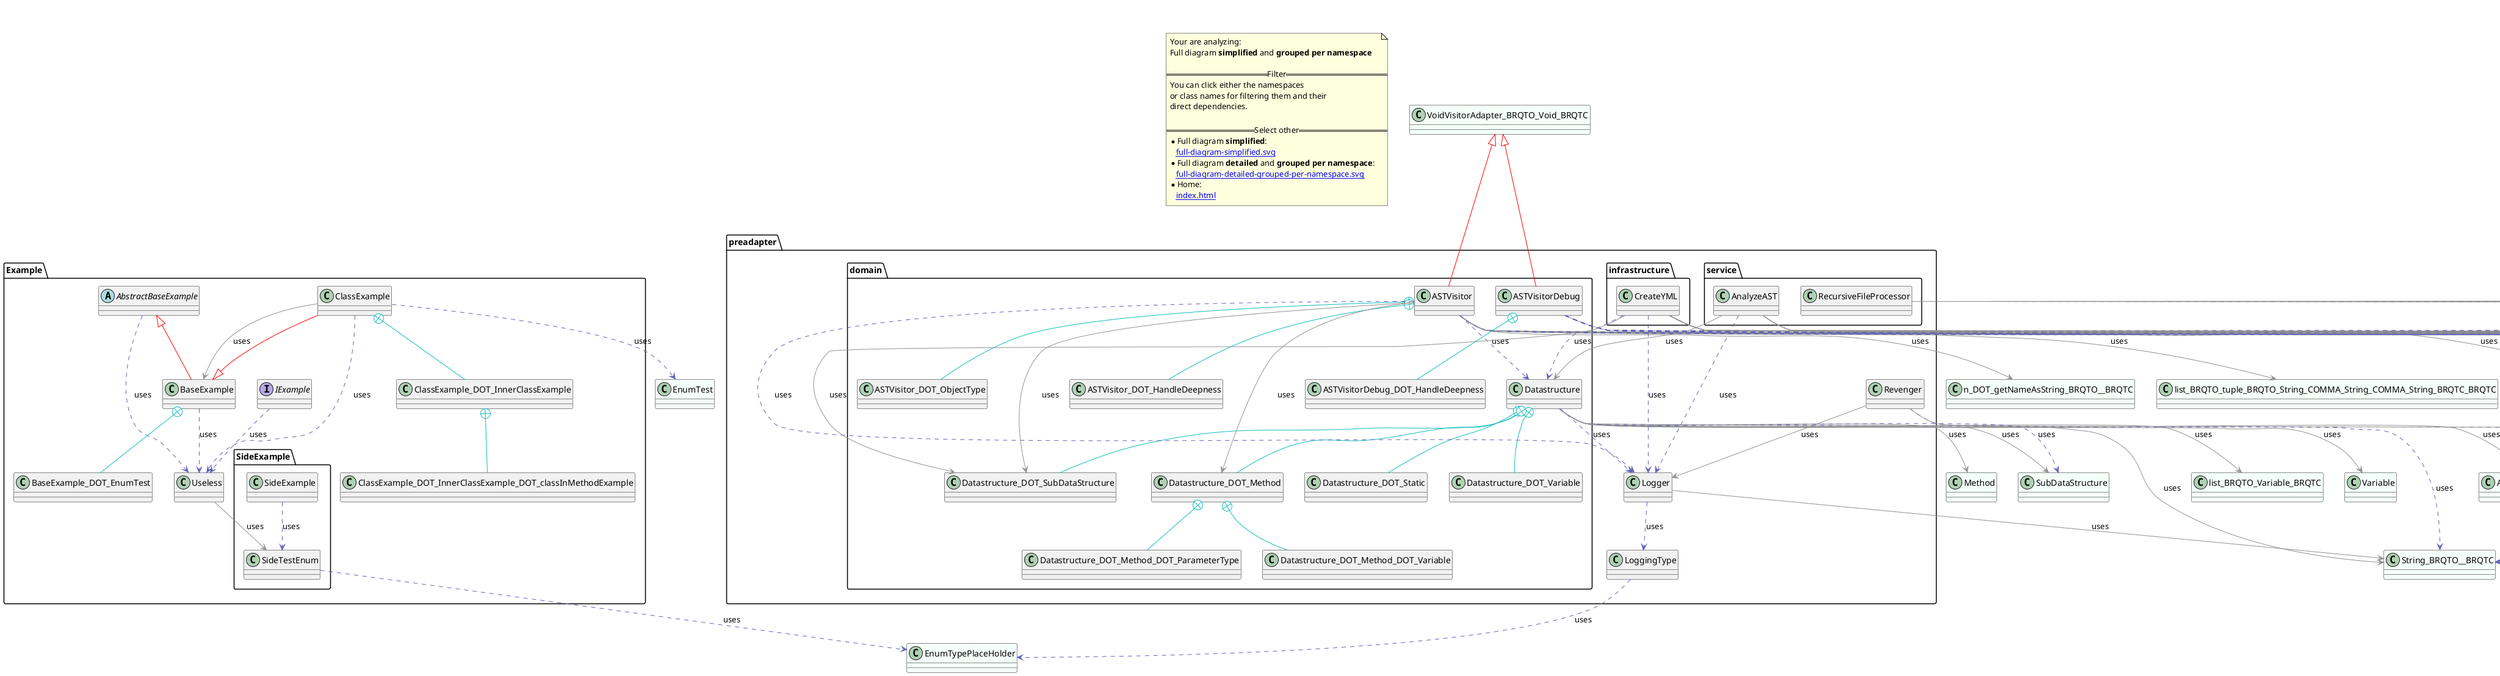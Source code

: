 @startuml
title <size:20>Full diagram **simplified** and **grouped per namespace**</size>
note "Your are analyzing:\nFull diagram **simplified** and **grouped per namespace**\n\n==Filter==\nYou can click either the namespaces \nor class names for filtering them and their\ndirect dependencies.\n\n==Select other==\n* Full diagram **simplified**:\n   [[full-diagram-simplified.svg]]\n* Full diagram **detailed** and **grouped per namespace**:\n   [[full-diagram-detailed-grouped-per-namespace.svg]]\n* Home:\n   [[index.html]]" as FloatingNote
class EnumTest [[EnumTest-diagram-simplified-grouped-per-namespace.svg]] #MintCream {
}
class EnumTypePlaceHolder [[EnumTypePlaceHolder-diagram-simplified-grouped-per-namespace.svg]] #MintCream {
}
class String_BRQTO__BRQTC [[String_BRQTO__BRQTC-diagram-simplified-grouped-per-namespace.svg]] #MintCream {
}
class AnalyzeAST_BRQTO__BRQTC [[AnalyzeAST_BRQTO__BRQTC-diagram-simplified-grouped-per-namespace.svg]] #MintCream {
}
class list_BRQTO_Variable_BRQTC [[list_BRQTO_Variable_BRQTC-diagram-simplified-grouped-per-namespace.svg]] #MintCream {
}
class Variable [[Variable-diagram-simplified-grouped-per-namespace.svg]] #MintCream {
}
class Method [[Method-diagram-simplified-grouped-per-namespace.svg]] #MintCream {
}
class SubDataStructure [[SubDataStructure-diagram-simplified-grouped-per-namespace.svg]] #MintCream {
}
class list_BRQTO_String_BRQTC [[list_BRQTO_String_BRQTC-diagram-simplified-grouped-per-namespace.svg]] #MintCream {
}
class VoidVisitorAdapter_BRQTO_Void_BRQTC [[VoidVisitorAdapter_BRQTO_Void_BRQTC-diagram-simplified-grouped-per-namespace.svg]] #MintCream {
}
class HandleDeepness [[HandleDeepness-diagram-simplified-grouped-per-namespace.svg]] #MintCream {
}
class ClassOrInterfaceDeclaration [[ClassOrInterfaceDeclaration-diagram-simplified-grouped-per-namespace.svg]] #MintCream {
}
class MethodDeclaration [[MethodDeclaration-diagram-simplified-grouped-per-namespace.svg]] #MintCream {
}
class Void [[Void-diagram-simplified-grouped-per-namespace.svg]] #MintCream {
}
class list_BRQTO_tuple_BRQTO_String_COMMA_String_COMMA_String_BRQTC_BRQTC [[list_BRQTO_tuple_BRQTO_String_COMMA_String_COMMA_String_BRQTC_BRQTC-diagram-simplified-grouped-per-namespace.svg]] #MintCream {
}
class Optional_DOT_empty [[Optional_DOT_empty-diagram-simplified-grouped-per-namespace.svg]] #MintCream {
}
class VariableDeclarator [[VariableDeclarator-diagram-simplified-grouped-per-namespace.svg]] #MintCream {
}
class n_DOT_getNameAsString_BRQTO__BRQTC [[n_DOT_getNameAsString_BRQTO__BRQTC-diagram-simplified-grouped-per-namespace.svg]] #MintCream {
}
class n_DOT_getTypeAsString_BRQTO__BRQTC [[n_DOT_getTypeAsString_BRQTO__BRQTC-diagram-simplified-grouped-per-namespace.svg]] #MintCream {
}
class n_DOT_getInitializer_BRQTO__BRQTC_DOT_toString_BRQTO__BRQTC [[n_DOT_getInitializer_BRQTO__BRQTC_DOT_toString_BRQTO__BRQTC-diagram-simplified-grouped-per-namespace.svg]] #MintCream {
}
class FieldDeclaration [[FieldDeclaration-diagram-simplified-grouped-per-namespace.svg]] #MintCream {
}
class PackageDeclaration [[PackageDeclaration-diagram-simplified-grouped-per-namespace.svg]] #MintCream {
}
class ImportDeclaration [[ImportDeclaration-diagram-simplified-grouped-per-namespace.svg]] #MintCream {
}
class EnumConstantDeclaration [[EnumConstantDeclaration-diagram-simplified-grouped-per-namespace.svg]] #MintCream {
}
class EnumDeclaration [[EnumDeclaration-diagram-simplified-grouped-per-namespace.svg]] #MintCream {
}
class CompilationUnit [[CompilationUnit-diagram-simplified-grouped-per-namespace.svg]] #MintCream {
}
class PrintStream [[PrintStream-diagram-simplified-grouped-per-namespace.svg]] #MintCream {
}
class AnnotationDeclaration [[AnnotationDeclaration-diagram-simplified-grouped-per-namespace.svg]] #MintCream {
}
class AnnotationMemberDeclaration [[AnnotationMemberDeclaration-diagram-simplified-grouped-per-namespace.svg]] #MintCream {
}
class ArrayAccessExpr [[ArrayAccessExpr-diagram-simplified-grouped-per-namespace.svg]] #MintCream {
}
class ArrayCreationExpr [[ArrayCreationExpr-diagram-simplified-grouped-per-namespace.svg]] #MintCream {
}
class ArrayCreationLevel [[ArrayCreationLevel-diagram-simplified-grouped-per-namespace.svg]] #MintCream {
}
class ArrayInitializerExpr [[ArrayInitializerExpr-diagram-simplified-grouped-per-namespace.svg]] #MintCream {
}
class ArrayType [[ArrayType-diagram-simplified-grouped-per-namespace.svg]] #MintCream {
}
class AssertStmt [[AssertStmt-diagram-simplified-grouped-per-namespace.svg]] #MintCream {
}
class AssignExpr [[AssignExpr-diagram-simplified-grouped-per-namespace.svg]] #MintCream {
}
class BinaryExpr [[BinaryExpr-diagram-simplified-grouped-per-namespace.svg]] #MintCream {
}
class BlockComment [[BlockComment-diagram-simplified-grouped-per-namespace.svg]] #MintCream {
}
class BlockStmt [[BlockStmt-diagram-simplified-grouped-per-namespace.svg]] #MintCream {
}
class BooleanLiteralExpr [[BooleanLiteralExpr-diagram-simplified-grouped-per-namespace.svg]] #MintCream {
}
class BreakStmt [[BreakStmt-diagram-simplified-grouped-per-namespace.svg]] #MintCream {
}
class CastExpr [[CastExpr-diagram-simplified-grouped-per-namespace.svg]] #MintCream {
}
class CatchClause [[CatchClause-diagram-simplified-grouped-per-namespace.svg]] #MintCream {
}
class CharLiteralExpr [[CharLiteralExpr-diagram-simplified-grouped-per-namespace.svg]] #MintCream {
}
class ClassExpr [[ClassExpr-diagram-simplified-grouped-per-namespace.svg]] #MintCream {
}
class ClassOrInterfaceType [[ClassOrInterfaceType-diagram-simplified-grouped-per-namespace.svg]] #MintCream {
}
class ConditionalExpr [[ConditionalExpr-diagram-simplified-grouped-per-namespace.svg]] #MintCream {
}
class ConstructorDeclaration [[ConstructorDeclaration-diagram-simplified-grouped-per-namespace.svg]] #MintCream {
}
class ContinueStmt [[ContinueStmt-diagram-simplified-grouped-per-namespace.svg]] #MintCream {
}
class DoStmt [[DoStmt-diagram-simplified-grouped-per-namespace.svg]] #MintCream {
}
class DoubleLiteralExpr [[DoubleLiteralExpr-diagram-simplified-grouped-per-namespace.svg]] #MintCream {
}
class EmptyStmt [[EmptyStmt-diagram-simplified-grouped-per-namespace.svg]] #MintCream {
}
class EnclosedExpr [[EnclosedExpr-diagram-simplified-grouped-per-namespace.svg]] #MintCream {
}
class ExplicitConstructorInvocationStmt [[ExplicitConstructorInvocationStmt-diagram-simplified-grouped-per-namespace.svg]] #MintCream {
}
class ExpressionStmt [[ExpressionStmt-diagram-simplified-grouped-per-namespace.svg]] #MintCream {
}
class FieldAccessExpr [[FieldAccessExpr-diagram-simplified-grouped-per-namespace.svg]] #MintCream {
}
class ForEachStmt [[ForEachStmt-diagram-simplified-grouped-per-namespace.svg]] #MintCream {
}
class ForStmt [[ForStmt-diagram-simplified-grouped-per-namespace.svg]] #MintCream {
}
class IfStmt [[IfStmt-diagram-simplified-grouped-per-namespace.svg]] #MintCream {
}
class InitializerDeclaration [[InitializerDeclaration-diagram-simplified-grouped-per-namespace.svg]] #MintCream {
}
class InstanceOfExpr [[InstanceOfExpr-diagram-simplified-grouped-per-namespace.svg]] #MintCream {
}
class IntegerLiteralExpr [[IntegerLiteralExpr-diagram-simplified-grouped-per-namespace.svg]] #MintCream {
}
class IntersectionType [[IntersectionType-diagram-simplified-grouped-per-namespace.svg]] #MintCream {
}
class JavadocComment [[JavadocComment-diagram-simplified-grouped-per-namespace.svg]] #MintCream {
}
class LabeledStmt [[LabeledStmt-diagram-simplified-grouped-per-namespace.svg]] #MintCream {
}
class LambdaExpr [[LambdaExpr-diagram-simplified-grouped-per-namespace.svg]] #MintCream {
}
class LineComment [[LineComment-diagram-simplified-grouped-per-namespace.svg]] #MintCream {
}
class LocalClassDeclarationStmt [[LocalClassDeclarationStmt-diagram-simplified-grouped-per-namespace.svg]] #MintCream {
}
class LongLiteralExpr [[LongLiteralExpr-diagram-simplified-grouped-per-namespace.svg]] #MintCream {
}
class MarkerAnnotationExpr [[MarkerAnnotationExpr-diagram-simplified-grouped-per-namespace.svg]] #MintCream {
}
class MemberValuetuple [[MemberValuetuple-diagram-simplified-grouped-per-namespace.svg]] #MintCream {
}
class MethodCallExpr [[MethodCallExpr-diagram-simplified-grouped-per-namespace.svg]] #MintCream {
}
class MethodReferenceExpr [[MethodReferenceExpr-diagram-simplified-grouped-per-namespace.svg]] #MintCream {
}
class ModuleDeclaration [[ModuleDeclaration-diagram-simplified-grouped-per-namespace.svg]] #MintCream {
}
class ModuleExportsDirective [[ModuleExportsDirective-diagram-simplified-grouped-per-namespace.svg]] #MintCream {
}
class ModuleOpensDirective [[ModuleOpensDirective-diagram-simplified-grouped-per-namespace.svg]] #MintCream {
}
class ModuleProvidesDirective [[ModuleProvidesDirective-diagram-simplified-grouped-per-namespace.svg]] #MintCream {
}
class ModuleRequiresDirective [[ModuleRequiresDirective-diagram-simplified-grouped-per-namespace.svg]] #MintCream {
}
class ModuleUsesDirective [[ModuleUsesDirective-diagram-simplified-grouped-per-namespace.svg]] #MintCream {
}
class Name [[Name-diagram-simplified-grouped-per-namespace.svg]] #MintCream {
}
class NameExpr [[NameExpr-diagram-simplified-grouped-per-namespace.svg]] #MintCream {
}
class Nodelist [[Nodelist-diagram-simplified-grouped-per-namespace.svg]] #MintCream {
}
class NormalAnnotationExpr [[NormalAnnotationExpr-diagram-simplified-grouped-per-namespace.svg]] #MintCream {
}
class NullLiteralExpr [[NullLiteralExpr-diagram-simplified-grouped-per-namespace.svg]] #MintCream {
}
class ObjectCreationExpr [[ObjectCreationExpr-diagram-simplified-grouped-per-namespace.svg]] #MintCream {
}
class Parameter [[Parameter-diagram-simplified-grouped-per-namespace.svg]] #MintCream {
}
class PrimitiveType [[PrimitiveType-diagram-simplified-grouped-per-namespace.svg]] #MintCream {
}
class ReturnStmt [[ReturnStmt-diagram-simplified-grouped-per-namespace.svg]] #MintCream {
}
class SimpleName [[SimpleName-diagram-simplified-grouped-per-namespace.svg]] #MintCream {
}
class SingleMemberAnnotationExpr [[SingleMemberAnnotationExpr-diagram-simplified-grouped-per-namespace.svg]] #MintCream {
}
class StringLiteralExpr [[StringLiteralExpr-diagram-simplified-grouped-per-namespace.svg]] #MintCream {
}
class SuperExpr [[SuperExpr-diagram-simplified-grouped-per-namespace.svg]] #MintCream {
}
class SwitchEntry [[SwitchEntry-diagram-simplified-grouped-per-namespace.svg]] #MintCream {
}
class SwitchStmt [[SwitchStmt-diagram-simplified-grouped-per-namespace.svg]] #MintCream {
}
class SynchronizedStmt [[SynchronizedStmt-diagram-simplified-grouped-per-namespace.svg]] #MintCream {
}
class ThisExpr [[ThisExpr-diagram-simplified-grouped-per-namespace.svg]] #MintCream {
}
class ThrowStmt [[ThrowStmt-diagram-simplified-grouped-per-namespace.svg]] #MintCream {
}
class TryStmt [[TryStmt-diagram-simplified-grouped-per-namespace.svg]] #MintCream {
}
class TypeExpr [[TypeExpr-diagram-simplified-grouped-per-namespace.svg]] #MintCream {
}
class TypeParameter [[TypeParameter-diagram-simplified-grouped-per-namespace.svg]] #MintCream {
}
class UnaryExpr [[UnaryExpr-diagram-simplified-grouped-per-namespace.svg]] #MintCream {
}
class UnionType [[UnionType-diagram-simplified-grouped-per-namespace.svg]] #MintCream {
}
class UnknownType [[UnknownType-diagram-simplified-grouped-per-namespace.svg]] #MintCream {
}
class UnparsableStmt [[UnparsableStmt-diagram-simplified-grouped-per-namespace.svg]] #MintCream {
}
class VariableDeclarationExpr [[VariableDeclarationExpr-diagram-simplified-grouped-per-namespace.svg]] #MintCream {
}
class VoidType [[VoidType-diagram-simplified-grouped-per-namespace.svg]] #MintCream {
}
class WhileStmt [[WhileStmt-diagram-simplified-grouped-per-namespace.svg]] #MintCream {
}
class WildcardType [[WildcardType-diagram-simplified-grouped-per-namespace.svg]] #MintCream {
}
class DumperOptions.FlowStyle [[DumperOptions.FlowStyle-diagram-simplified-grouped-per-namespace.svg]] #MintCream {
}
class Mark [[Mark-diagram-simplified-grouped-per-namespace.svg]] #MintCream {
}
class dictpingNode [[dictpingNode-diagram-simplified-grouped-per-namespace.svg]] #MintCream {
}
class SequenceNode [[SequenceNode-diagram-simplified-grouped-per-namespace.svg]] #MintCream {
}
class dictpingNode_BRQTO_Tag_DOT_MAP_COMMA__SPC_Arraylist_BRQTO__BRQTC_BRQTO__BRQTC_COMMA__SPC_dummperOptions_BRQTC [[dictpingNode_BRQTO_Tag_DOT_MAP_COMMA__SPC_Arraylist_BRQTO__BRQTC_BRQTO__BRQTC_COMMA__SPC_dummperOptions_BRQTC-diagram-simplified-grouped-per-namespace.svg]] #MintCream {
}
class SequenceNode_BRQTO_Tag_DOT_SEQ_COMMA__SPC_Arraylist_BRQTO__BRQTC_BRQTO__BRQTC_COMMA__SPC_dummperOptions_BRQTC [[SequenceNode_BRQTO_Tag_DOT_SEQ_COMMA__SPC_Arraylist_BRQTO__BRQTC_BRQTO__BRQTC_COMMA__SPC_dummperOptions_BRQTC-diagram-simplified-grouped-per-namespace.svg]] #MintCream {
}
class Yaml [[Yaml-diagram-simplified-grouped-per-namespace.svg]] #MintCream {
}
class PrintWriter [[PrintWriter-diagram-simplified-grouped-per-namespace.svg]] #MintCream {
}
class RecursiveFileProcessor_BRQTO__BRQTC [[RecursiveFileProcessor_BRQTO__BRQTC-diagram-simplified-grouped-per-namespace.svg]] #MintCream {
}
class DirectoryStream_BRQTO_Path_BRQTC [[DirectoryStream_BRQTO_Path_BRQTC-diagram-simplified-grouped-per-namespace.svg]] #MintCream {
}
class Path [[Path-diagram-simplified-grouped-per-namespace.svg]] #MintCream {
}
' Closing all previous_sub_namespace_list namespace None because file analysis is finished.
namespace Example [[Example-diagram-simplified-grouped-per-namespace.svg]] {
class Example.ClassExample [[Example.ClassExample-diagram-simplified-grouped-per-namespace.svg]]  {
}
class Example.ClassExample_DOT_InnerClassExample_DOT_classInMethodExample [[Example.ClassExample_DOT_InnerClassExample_DOT_classInMethodExample-diagram-simplified-grouped-per-namespace.svg]]  {
}
class Example.Useless [[Example.Useless-diagram-simplified-grouped-per-namespace.svg]]  {
}
interface Example.IExample [[Example.IExample-diagram-simplified-grouped-per-namespace.svg]]  {
}
class Example.BaseExample_DOT_EnumTest [[Example.BaseExample_DOT_EnumTest-diagram-simplified-grouped-per-namespace.svg]]  {
}
abstract class Example.AbstractBaseExample [[Example.AbstractBaseExample-diagram-simplified-grouped-per-namespace.svg]]  {
}
class Example.ClassExample_DOT_InnerClassExample [[Example.ClassExample_DOT_InnerClassExample-diagram-simplified-grouped-per-namespace.svg]]  {
}
class Example.BaseExample [[Example.BaseExample-diagram-simplified-grouped-per-namespace.svg]]  {
}
'Compared namespace Example [[Example-diagram-simplified-grouped-per-namespace.svg]] { with last element of }
' Closing all previous_sub_namespace_list namespace None because file analysis is finished.
' Closing namespace Example
}
namespace Example [[Example-diagram-simplified-grouped-per-namespace.svg]] {
namespace Example.SideExample [[Example.SideExample-diagram-simplified-grouped-per-namespace.svg]] {
  class Example.SideExample.SideTestEnum [[Example.SideExample.SideTestEnum-diagram-simplified-grouped-per-namespace.svg]]  {
  }
  class Example.SideExample.SideExample [[Example.SideExample.SideExample-diagram-simplified-grouped-per-namespace.svg]]  {
  }
'Compared namespace Example.SideExample [[Example.SideExample-diagram-simplified-grouped-per-namespace.svg]] { with last element of   }
' Closing all previous_sub_namespace_list namespace None because file analysis is finished.
' Closing namespace SideExample
}
' Closing namespace Example
}
namespace preadapter [[preadapter-diagram-simplified-grouped-per-namespace.svg]] {
class preadapter.Logger [[preadapter.Logger-diagram-simplified-grouped-per-namespace.svg]]  {
}
class preadapter.LoggingType [[preadapter.LoggingType-diagram-simplified-grouped-per-namespace.svg]]  {
}
class preadapter.Revenger [[preadapter.Revenger-diagram-simplified-grouped-per-namespace.svg]]  {
}
'Compared namespace preadapter [[preadapter-diagram-simplified-grouped-per-namespace.svg]] { with last element of }
' Closing all previous_sub_namespace_list namespace None because file analysis is finished.
' Closing namespace preadapter
}
namespace preadapter [[preadapter-diagram-simplified-grouped-per-namespace.svg]] {
namespace preadapter.domain [[preadapter.domain-diagram-simplified-grouped-per-namespace.svg]] {
  class preadapter.domain.Datastructure [[preadapter.domain.Datastructure-diagram-simplified-grouped-per-namespace.svg]]  {
  }
  class preadapter.domain.Datastructure_DOT_Static [[preadapter.domain.Datastructure_DOT_Static-diagram-simplified-grouped-per-namespace.svg]]  {
  }
  class preadapter.domain.ASTVisitor [[preadapter.domain.ASTVisitor-diagram-simplified-grouped-per-namespace.svg]]  {
  }
  class preadapter.domain.Datastructure_DOT_Variable [[preadapter.domain.Datastructure_DOT_Variable-diagram-simplified-grouped-per-namespace.svg]]  {
  }
  class preadapter.domain.Datastructure_DOT_Method [[preadapter.domain.Datastructure_DOT_Method-diagram-simplified-grouped-per-namespace.svg]]  {
  }
  class preadapter.domain.ASTVisitorDebug_DOT_HandleDeepness [[preadapter.domain.ASTVisitorDebug_DOT_HandleDeepness-diagram-simplified-grouped-per-namespace.svg]]  {
  }
  class preadapter.domain.ASTVisitorDebug [[preadapter.domain.ASTVisitorDebug-diagram-simplified-grouped-per-namespace.svg]]  {
  }
  class preadapter.domain.ASTVisitor_DOT_ObjectType [[preadapter.domain.ASTVisitor_DOT_ObjectType-diagram-simplified-grouped-per-namespace.svg]]  {
  }
  class preadapter.domain.Datastructure_DOT_Method_DOT_ParameterType [[preadapter.domain.Datastructure_DOT_Method_DOT_ParameterType-diagram-simplified-grouped-per-namespace.svg]]  {
  }
  class preadapter.domain.Datastructure_DOT_Method_DOT_Variable [[preadapter.domain.Datastructure_DOT_Method_DOT_Variable-diagram-simplified-grouped-per-namespace.svg]]  {
  }
  class preadapter.domain.Datastructure_DOT_SubDataStructure [[preadapter.domain.Datastructure_DOT_SubDataStructure-diagram-simplified-grouped-per-namespace.svg]]  {
  }
  class preadapter.domain.ASTVisitor_DOT_HandleDeepness [[preadapter.domain.ASTVisitor_DOT_HandleDeepness-diagram-simplified-grouped-per-namespace.svg]]  {
  }
'Compared namespace preadapter.domain [[preadapter.domain-diagram-simplified-grouped-per-namespace.svg]] { with last element of   }
' Closing all previous_sub_namespace_list namespace None because file analysis is finished.
' Closing namespace domain
}
' Closing namespace preadapter
}
namespace preadapter [[preadapter-diagram-simplified-grouped-per-namespace.svg]] {
namespace preadapter.infrastructure [[preadapter.infrastructure-diagram-simplified-grouped-per-namespace.svg]] {
  class preadapter.infrastructure.CreateYML [[preadapter.infrastructure.CreateYML-diagram-simplified-grouped-per-namespace.svg]]  {
  }
'Compared namespace preadapter.infrastructure [[preadapter.infrastructure-diagram-simplified-grouped-per-namespace.svg]] { with last element of   }
' Closing all previous_sub_namespace_list namespace None because file analysis is finished.
' Closing namespace infrastructure
}
' Closing namespace preadapter
}
namespace preadapter [[preadapter-diagram-simplified-grouped-per-namespace.svg]] {
namespace preadapter.service [[preadapter.service-diagram-simplified-grouped-per-namespace.svg]] {
  class preadapter.service.AnalyzeAST [[preadapter.service.AnalyzeAST-diagram-simplified-grouped-per-namespace.svg]]  {
  }
  class preadapter.service.RecursiveFileProcessor [[preadapter.service.RecursiveFileProcessor-diagram-simplified-grouped-per-namespace.svg]]  {
  }
'Compared namespace preadapter.service [[preadapter.service-diagram-simplified-grouped-per-namespace.svg]] { with last element of   }
' Closing all previous_sub_namespace_list namespace None because file analysis is finished.
' Closing namespace service
}
' Closing namespace preadapter
}
 ' *************************************** 
 ' *************************************** 
 ' *************************************** 
' Class relations extracted from namespace:
' 
' Class relations extracted from namespace:
' Example
Example.BaseExample <|-[#red]- Example.ClassExample
Example.ClassExample +-[#10BBBB]- Example.ClassExample_DOT_InnerClassExample 
Example.ClassExample .[#6060BB].> Example.Useless  : uses 
Example.ClassExample .[#6060BB].> EnumTest  : uses 
Example.ClassExample -[#909090]-> Example.BaseExample  : uses 
Example.Useless -[#909090]-> Example.SideExample.SideTestEnum  : uses 
Example.IExample .[#6060BB].> Example.Useless  : uses 
Example.AbstractBaseExample .[#6060BB].> Example.Useless  : uses 
Example.ClassExample_DOT_InnerClassExample +-[#10BBBB]- Example.ClassExample_DOT_InnerClassExample_DOT_classInMethodExample 
Example.AbstractBaseExample <|-[#red]- Example.BaseExample
Example.BaseExample +-[#10BBBB]- Example.BaseExample_DOT_EnumTest 
Example.BaseExample .[#6060BB].> Example.Useless  : uses 
' Class relations extracted from namespace:
' Example.SideExample
Example.SideExample.SideTestEnum .[#6060BB].> EnumTypePlaceHolder  : uses 
Example.SideExample.SideExample .[#6060BB].> Example.SideExample.SideTestEnum  : uses 
' Class relations extracted from namespace:
' preadapter
preadapter.Logger .[#6060BB].> preadapter.LoggingType  : uses 
preadapter.Logger -[#909090]-> String_BRQTO__BRQTC  : uses 
preadapter.LoggingType .[#6060BB].> EnumTypePlaceHolder  : uses 
preadapter.Revenger .[#6060BB].> String_BRQTO__BRQTC  : uses 
preadapter.Revenger -[#909090]-> preadapter.Logger  : uses 
preadapter.Revenger -[#909090]-> AnalyzeAST_BRQTO__BRQTC  : uses 
' Class relations extracted from namespace:
' preadapter.domain
preadapter.domain.Datastructure +-[#10BBBB]- preadapter.domain.Datastructure_DOT_Method 
preadapter.domain.Datastructure +-[#10BBBB]- preadapter.domain.Datastructure_DOT_Static 
preadapter.domain.Datastructure +-[#10BBBB]- preadapter.domain.Datastructure_DOT_Variable 
preadapter.domain.Datastructure +-[#10BBBB]- preadapter.domain.Datastructure_DOT_SubDataStructure 
preadapter.domain.Datastructure .[#6060BB].> preadapter.Logger  : uses 
preadapter.domain.Datastructure -[#909090]-> list_BRQTO_Variable_BRQTC  : uses 
preadapter.domain.Datastructure -[#909090]-> Variable  : uses 
preadapter.domain.Datastructure -[#909090]-> Method  : uses 
preadapter.domain.Datastructure -[#909090]-> SubDataStructure  : uses 
preadapter.domain.Datastructure .[#6060BB].> SubDataStructure  : uses 
preadapter.domain.Datastructure .[#6060BB].> list_BRQTO_String_BRQTC  : uses 
preadapter.domain.Datastructure -[#909090]-> list_BRQTO_String_BRQTC  : uses 
preadapter.domain.Datastructure -[#909090]-> String_BRQTO__BRQTC  : uses 
VoidVisitorAdapter_BRQTO_Void_BRQTC <|-[#red]- preadapter.domain.ASTVisitor
preadapter.domain.ASTVisitor +-[#10BBBB]- preadapter.domain.ASTVisitor_DOT_ObjectType 
preadapter.domain.ASTVisitor +-[#10BBBB]- preadapter.domain.ASTVisitor_DOT_HandleDeepness 
preadapter.domain.ASTVisitor .[#6060BB].> preadapter.Logger  : uses 
preadapter.domain.ASTVisitor .[#6060BB].> preadapter.domain.Datastructure  : uses 
preadapter.domain.ASTVisitor .[#6060BB].> HandleDeepness  : uses 
preadapter.domain.ASTVisitor .[#6060BB].> ClassOrInterfaceDeclaration  : uses 
preadapter.domain.ASTVisitor -[#909090]-> preadapter.domain.Datastructure_DOT_SubDataStructure  : uses 
preadapter.domain.ASTVisitor .[#6060BB].> MethodDeclaration  : uses 
preadapter.domain.ASTVisitor .[#6060BB].> Void  : uses 
preadapter.domain.ASTVisitor -[#909090]-> list_BRQTO_tuple_BRQTO_String_COMMA_String_COMMA_String_BRQTC_BRQTC  : uses 
preadapter.domain.ASTVisitor -[#909090]-> Optional_DOT_empty  : uses 
preadapter.domain.ASTVisitor -[#909090]-> VariableDeclarator  : uses 
preadapter.domain.ASTVisitor -[#909090]-> n_DOT_getNameAsString_BRQTO__BRQTC  : uses 
preadapter.domain.ASTVisitor -[#909090]-> n_DOT_getTypeAsString_BRQTO__BRQTC  : uses 
preadapter.domain.ASTVisitor -[#909090]-> n_DOT_getInitializer_BRQTO__BRQTC_DOT_toString_BRQTO__BRQTC  : uses 
preadapter.domain.ASTVisitor -[#909090]-> preadapter.domain.Datastructure_DOT_Method  : uses 
preadapter.domain.ASTVisitor .[#6060BB].> FieldDeclaration  : uses 
preadapter.domain.ASTVisitor .[#6060BB].> PackageDeclaration  : uses 
preadapter.domain.ASTVisitor .[#6060BB].> ImportDeclaration  : uses 
preadapter.domain.ASTVisitor .[#6060BB].> EnumConstantDeclaration  : uses 
preadapter.domain.ASTVisitor .[#6060BB].> EnumDeclaration  : uses 
preadapter.domain.ASTVisitor .[#6060BB].> VariableDeclarator  : uses 
preadapter.domain.ASTVisitor .[#6060BB].> String_BRQTO__BRQTC  : uses 
preadapter.domain.ASTVisitor -[#909090]-> CompilationUnit  : uses 
preadapter.domain.Datastructure_DOT_Method +-[#10BBBB]- preadapter.domain.Datastructure_DOT_Method_DOT_ParameterType 
preadapter.domain.Datastructure_DOT_Method +-[#10BBBB]- preadapter.domain.Datastructure_DOT_Method_DOT_Variable 
VoidVisitorAdapter_BRQTO_Void_BRQTC <|-[#red]- preadapter.domain.ASTVisitorDebug
preadapter.domain.ASTVisitorDebug +-[#10BBBB]- preadapter.domain.ASTVisitorDebug_DOT_HandleDeepness 
preadapter.domain.ASTVisitorDebug .[#6060BB].> PrintStream  : uses 
preadapter.domain.ASTVisitorDebug .[#6060BB].> HandleDeepness  : uses 
preadapter.domain.ASTVisitorDebug .[#6060BB].> AnnotationDeclaration  : uses 
preadapter.domain.ASTVisitorDebug .[#6060BB].> Void  : uses 
preadapter.domain.ASTVisitorDebug .[#6060BB].> AnnotationMemberDeclaration  : uses 
preadapter.domain.ASTVisitorDebug .[#6060BB].> ArrayAccessExpr  : uses 
preadapter.domain.ASTVisitorDebug .[#6060BB].> ArrayCreationExpr  : uses 
preadapter.domain.ASTVisitorDebug .[#6060BB].> ArrayCreationLevel  : uses 
preadapter.domain.ASTVisitorDebug .[#6060BB].> ArrayInitializerExpr  : uses 
preadapter.domain.ASTVisitorDebug .[#6060BB].> ArrayType  : uses 
preadapter.domain.ASTVisitorDebug .[#6060BB].> AssertStmt  : uses 
preadapter.domain.ASTVisitorDebug .[#6060BB].> AssignExpr  : uses 
preadapter.domain.ASTVisitorDebug .[#6060BB].> BinaryExpr  : uses 
preadapter.domain.ASTVisitorDebug .[#6060BB].> BlockComment  : uses 
preadapter.domain.ASTVisitorDebug .[#6060BB].> BlockStmt  : uses 
preadapter.domain.ASTVisitorDebug .[#6060BB].> BooleanLiteralExpr  : uses 
preadapter.domain.ASTVisitorDebug .[#6060BB].> BreakStmt  : uses 
preadapter.domain.ASTVisitorDebug .[#6060BB].> CastExpr  : uses 
preadapter.domain.ASTVisitorDebug .[#6060BB].> CatchClause  : uses 
preadapter.domain.ASTVisitorDebug .[#6060BB].> CharLiteralExpr  : uses 
preadapter.domain.ASTVisitorDebug .[#6060BB].> ClassExpr  : uses 
preadapter.domain.ASTVisitorDebug .[#6060BB].> ClassOrInterfaceDeclaration  : uses 
preadapter.domain.ASTVisitorDebug .[#6060BB].> ClassOrInterfaceType  : uses 
preadapter.domain.ASTVisitorDebug .[#6060BB].> CompilationUnit  : uses 
preadapter.domain.ASTVisitorDebug .[#6060BB].> ConditionalExpr  : uses 
preadapter.domain.ASTVisitorDebug .[#6060BB].> ConstructorDeclaration  : uses 
preadapter.domain.ASTVisitorDebug .[#6060BB].> ContinueStmt  : uses 
preadapter.domain.ASTVisitorDebug .[#6060BB].> DoStmt  : uses 
preadapter.domain.ASTVisitorDebug .[#6060BB].> DoubleLiteralExpr  : uses 
preadapter.domain.ASTVisitorDebug .[#6060BB].> EmptyStmt  : uses 
preadapter.domain.ASTVisitorDebug .[#6060BB].> EnclosedExpr  : uses 
preadapter.domain.ASTVisitorDebug .[#6060BB].> EnumConstantDeclaration  : uses 
preadapter.domain.ASTVisitorDebug .[#6060BB].> EnumDeclaration  : uses 
preadapter.domain.ASTVisitorDebug .[#6060BB].> ExplicitConstructorInvocationStmt  : uses 
preadapter.domain.ASTVisitorDebug .[#6060BB].> ExpressionStmt  : uses 
preadapter.domain.ASTVisitorDebug .[#6060BB].> FieldAccessExpr  : uses 
preadapter.domain.ASTVisitorDebug .[#6060BB].> FieldDeclaration  : uses 
preadapter.domain.ASTVisitorDebug .[#6060BB].> ForEachStmt  : uses 
preadapter.domain.ASTVisitorDebug .[#6060BB].> ForStmt  : uses 
preadapter.domain.ASTVisitorDebug .[#6060BB].> IfStmt  : uses 
preadapter.domain.ASTVisitorDebug .[#6060BB].> ImportDeclaration  : uses 
preadapter.domain.ASTVisitorDebug .[#6060BB].> InitializerDeclaration  : uses 
preadapter.domain.ASTVisitorDebug .[#6060BB].> InstanceOfExpr  : uses 
preadapter.domain.ASTVisitorDebug .[#6060BB].> IntegerLiteralExpr  : uses 
preadapter.domain.ASTVisitorDebug .[#6060BB].> IntersectionType  : uses 
preadapter.domain.ASTVisitorDebug .[#6060BB].> JavadocComment  : uses 
preadapter.domain.ASTVisitorDebug .[#6060BB].> LabeledStmt  : uses 
preadapter.domain.ASTVisitorDebug .[#6060BB].> LambdaExpr  : uses 
preadapter.domain.ASTVisitorDebug .[#6060BB].> LineComment  : uses 
preadapter.domain.ASTVisitorDebug .[#6060BB].> LocalClassDeclarationStmt  : uses 
preadapter.domain.ASTVisitorDebug .[#6060BB].> LongLiteralExpr  : uses 
preadapter.domain.ASTVisitorDebug .[#6060BB].> MarkerAnnotationExpr  : uses 
preadapter.domain.ASTVisitorDebug .[#6060BB].> MemberValuetuple  : uses 
preadapter.domain.ASTVisitorDebug .[#6060BB].> MethodCallExpr  : uses 
preadapter.domain.ASTVisitorDebug .[#6060BB].> MethodDeclaration  : uses 
preadapter.domain.ASTVisitorDebug .[#6060BB].> MethodReferenceExpr  : uses 
preadapter.domain.ASTVisitorDebug .[#6060BB].> ModuleDeclaration  : uses 
preadapter.domain.ASTVisitorDebug .[#6060BB].> ModuleExportsDirective  : uses 
preadapter.domain.ASTVisitorDebug .[#6060BB].> ModuleOpensDirective  : uses 
preadapter.domain.ASTVisitorDebug .[#6060BB].> ModuleProvidesDirective  : uses 
preadapter.domain.ASTVisitorDebug .[#6060BB].> ModuleRequiresDirective  : uses 
preadapter.domain.ASTVisitorDebug .[#6060BB].> ModuleUsesDirective  : uses 
preadapter.domain.ASTVisitorDebug .[#6060BB].> Name  : uses 
preadapter.domain.ASTVisitorDebug .[#6060BB].> NameExpr  : uses 
preadapter.domain.ASTVisitorDebug .[#6060BB].> Nodelist  : uses 
preadapter.domain.ASTVisitorDebug .[#6060BB].> NormalAnnotationExpr  : uses 
preadapter.domain.ASTVisitorDebug .[#6060BB].> NullLiteralExpr  : uses 
preadapter.domain.ASTVisitorDebug .[#6060BB].> ObjectCreationExpr  : uses 
preadapter.domain.ASTVisitorDebug .[#6060BB].> PackageDeclaration  : uses 
preadapter.domain.ASTVisitorDebug .[#6060BB].> Parameter  : uses 
preadapter.domain.ASTVisitorDebug .[#6060BB].> PrimitiveType  : uses 
preadapter.domain.ASTVisitorDebug .[#6060BB].> ReturnStmt  : uses 
preadapter.domain.ASTVisitorDebug .[#6060BB].> SimpleName  : uses 
preadapter.domain.ASTVisitorDebug .[#6060BB].> SingleMemberAnnotationExpr  : uses 
preadapter.domain.ASTVisitorDebug .[#6060BB].> StringLiteralExpr  : uses 
preadapter.domain.ASTVisitorDebug .[#6060BB].> SuperExpr  : uses 
preadapter.domain.ASTVisitorDebug .[#6060BB].> SwitchEntry  : uses 
preadapter.domain.ASTVisitorDebug .[#6060BB].> SwitchStmt  : uses 
preadapter.domain.ASTVisitorDebug .[#6060BB].> SynchronizedStmt  : uses 
preadapter.domain.ASTVisitorDebug .[#6060BB].> ThisExpr  : uses 
preadapter.domain.ASTVisitorDebug .[#6060BB].> ThrowStmt  : uses 
preadapter.domain.ASTVisitorDebug .[#6060BB].> TryStmt  : uses 
preadapter.domain.ASTVisitorDebug .[#6060BB].> TypeExpr  : uses 
preadapter.domain.ASTVisitorDebug .[#6060BB].> TypeParameter  : uses 
preadapter.domain.ASTVisitorDebug .[#6060BB].> UnaryExpr  : uses 
preadapter.domain.ASTVisitorDebug .[#6060BB].> UnionType  : uses 
preadapter.domain.ASTVisitorDebug .[#6060BB].> UnknownType  : uses 
preadapter.domain.ASTVisitorDebug .[#6060BB].> UnparsableStmt  : uses 
preadapter.domain.ASTVisitorDebug .[#6060BB].> VariableDeclarationExpr  : uses 
preadapter.domain.ASTVisitorDebug .[#6060BB].> VariableDeclarator  : uses 
preadapter.domain.ASTVisitorDebug .[#6060BB].> VoidType  : uses 
preadapter.domain.ASTVisitorDebug .[#6060BB].> WhileStmt  : uses 
preadapter.domain.ASTVisitorDebug .[#6060BB].> WildcardType  : uses 
preadapter.domain.ASTVisitorDebug .[#6060BB].> String_BRQTO__BRQTC  : uses 
preadapter.domain.ASTVisitorDebug -[#909090]-> CompilationUnit  : uses 
' Class relations extracted from namespace:
' preadapter.infrastructure
preadapter.infrastructure.CreateYML .[#6060BB].> DumperOptions.FlowStyle  : uses 
preadapter.infrastructure.CreateYML .[#6060BB].> Mark  : uses 
preadapter.infrastructure.CreateYML .[#6060BB].> dictpingNode  : uses 
preadapter.infrastructure.CreateYML .[#6060BB].> SequenceNode  : uses 
preadapter.infrastructure.CreateYML -[#909090]-> dictpingNode_BRQTO_Tag_DOT_MAP_COMMA__SPC_Arraylist_BRQTO__BRQTC_BRQTO__BRQTC_COMMA__SPC_dummperOptions_BRQTC  : uses 
preadapter.infrastructure.CreateYML .[#6060BB].> list_BRQTO_String_BRQTC  : uses 
preadapter.infrastructure.CreateYML -[#909090]-> SequenceNode  : uses 
preadapter.infrastructure.CreateYML .[#6060BB].> preadapter.domain.Datastructure  : uses 
preadapter.infrastructure.CreateYML .[#6060BB].> preadapter.Logger  : uses 
preadapter.infrastructure.CreateYML -[#909090]-> SequenceNode_BRQTO_Tag_DOT_SEQ_COMMA__SPC_Arraylist_BRQTO__BRQTC_BRQTO__BRQTC_COMMA__SPC_dummperOptions_BRQTC  : uses 
preadapter.infrastructure.CreateYML -[#909090]-> preadapter.domain.Datastructure_DOT_SubDataStructure  : uses 
preadapter.infrastructure.CreateYML -[#909090]-> Yaml  : uses 
preadapter.infrastructure.CreateYML -[#909090]-> PrintWriter  : uses 
' Class relations extracted from namespace:
' preadapter.service
preadapter.service.AnalyzeAST .[#6060BB].> preadapter.Logger  : uses 
preadapter.service.AnalyzeAST -[#909090]-> preadapter.domain.Datastructure  : uses 
preadapter.service.AnalyzeAST -[#909090]-> RecursiveFileProcessor_BRQTO__BRQTC  : uses 
preadapter.service.AnalyzeAST -[#909090]-> list_BRQTO_String_BRQTC  : uses 
preadapter.service.AnalyzeAST -[#909090]-> CompilationUnit  : uses 
preadapter.service.RecursiveFileProcessor -[#909090]-> list_BRQTO_String_BRQTC  : uses 
preadapter.service.RecursiveFileProcessor .[#6060BB].> list_BRQTO_String_BRQTC  : uses 
preadapter.service.RecursiveFileProcessor -[#909090]-> DirectoryStream_BRQTO_Path_BRQTC  : uses 
preadapter.service.RecursiveFileProcessor -[#909090]-> Path  : uses 
@enduml